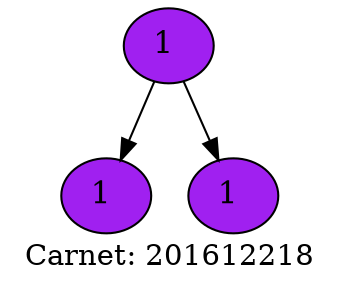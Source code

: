 digraph g{
label="Carnet: 201612218";
rankdir=TB;
node [shape=oval,width=0.5,fontsize=15, fillcolor=purple,style=filled];
nodo1304836502[label="1 "];
nodo1304836502->nodo225534817
nodo1304836502->nodo1878246837
nodo1878246837[label="1 "];
nodo225534817[label="1 "];
}
